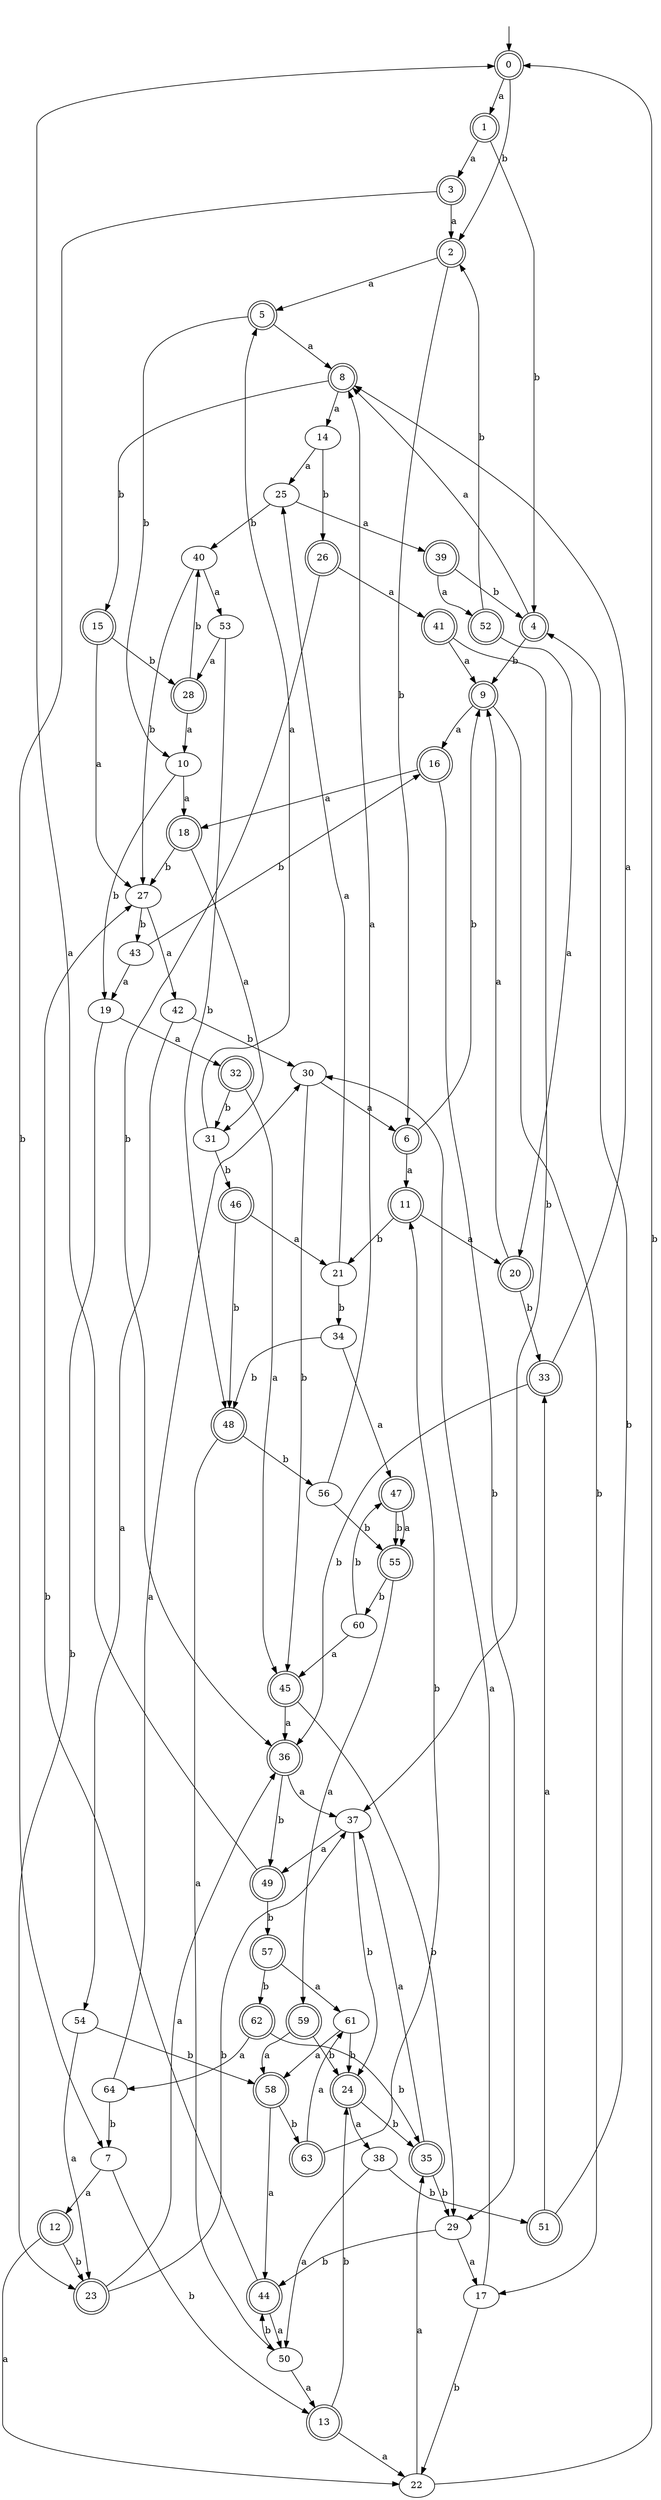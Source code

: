 digraph RandomDFA {
  __start0 [label="", shape=none];
  __start0 -> 0 [label=""];
  0 [shape=circle] [shape=doublecircle]
  0 -> 1 [label="a"]
  0 -> 2 [label="b"]
  1 [shape=doublecircle]
  1 -> 3 [label="a"]
  1 -> 4 [label="b"]
  2 [shape=doublecircle]
  2 -> 5 [label="a"]
  2 -> 6 [label="b"]
  3 [shape=doublecircle]
  3 -> 2 [label="a"]
  3 -> 7 [label="b"]
  4 [shape=doublecircle]
  4 -> 8 [label="a"]
  4 -> 9 [label="b"]
  5 [shape=doublecircle]
  5 -> 8 [label="a"]
  5 -> 10 [label="b"]
  6 [shape=doublecircle]
  6 -> 11 [label="a"]
  6 -> 9 [label="b"]
  7
  7 -> 12 [label="a"]
  7 -> 13 [label="b"]
  8 [shape=doublecircle]
  8 -> 14 [label="a"]
  8 -> 15 [label="b"]
  9 [shape=doublecircle]
  9 -> 16 [label="a"]
  9 -> 17 [label="b"]
  10
  10 -> 18 [label="a"]
  10 -> 19 [label="b"]
  11 [shape=doublecircle]
  11 -> 20 [label="a"]
  11 -> 21 [label="b"]
  12 [shape=doublecircle]
  12 -> 22 [label="a"]
  12 -> 23 [label="b"]
  13 [shape=doublecircle]
  13 -> 22 [label="a"]
  13 -> 24 [label="b"]
  14
  14 -> 25 [label="a"]
  14 -> 26 [label="b"]
  15 [shape=doublecircle]
  15 -> 27 [label="a"]
  15 -> 28 [label="b"]
  16 [shape=doublecircle]
  16 -> 18 [label="a"]
  16 -> 29 [label="b"]
  17
  17 -> 30 [label="a"]
  17 -> 22 [label="b"]
  18 [shape=doublecircle]
  18 -> 31 [label="a"]
  18 -> 27 [label="b"]
  19
  19 -> 32 [label="a"]
  19 -> 23 [label="b"]
  20 [shape=doublecircle]
  20 -> 9 [label="a"]
  20 -> 33 [label="b"]
  21
  21 -> 25 [label="a"]
  21 -> 34 [label="b"]
  22
  22 -> 35 [label="a"]
  22 -> 0 [label="b"]
  23 [shape=doublecircle]
  23 -> 36 [label="a"]
  23 -> 37 [label="b"]
  24 [shape=doublecircle]
  24 -> 38 [label="a"]
  24 -> 35 [label="b"]
  25
  25 -> 39 [label="a"]
  25 -> 40 [label="b"]
  26 [shape=doublecircle]
  26 -> 41 [label="a"]
  26 -> 36 [label="b"]
  27
  27 -> 42 [label="a"]
  27 -> 43 [label="b"]
  28 [shape=doublecircle]
  28 -> 10 [label="a"]
  28 -> 40 [label="b"]
  29
  29 -> 17 [label="a"]
  29 -> 44 [label="b"]
  30
  30 -> 6 [label="a"]
  30 -> 45 [label="b"]
  31
  31 -> 5 [label="a"]
  31 -> 46 [label="b"]
  32 [shape=doublecircle]
  32 -> 45 [label="a"]
  32 -> 31 [label="b"]
  33 [shape=doublecircle]
  33 -> 8 [label="a"]
  33 -> 36 [label="b"]
  34
  34 -> 47 [label="a"]
  34 -> 48 [label="b"]
  35 [shape=doublecircle]
  35 -> 37 [label="a"]
  35 -> 29 [label="b"]
  36 [shape=doublecircle]
  36 -> 37 [label="a"]
  36 -> 49 [label="b"]
  37
  37 -> 49 [label="a"]
  37 -> 24 [label="b"]
  38
  38 -> 50 [label="a"]
  38 -> 51 [label="b"]
  39 [shape=doublecircle]
  39 -> 52 [label="a"]
  39 -> 4 [label="b"]
  40
  40 -> 53 [label="a"]
  40 -> 27 [label="b"]
  41 [shape=doublecircle]
  41 -> 9 [label="a"]
  41 -> 37 [label="b"]
  42
  42 -> 54 [label="a"]
  42 -> 30 [label="b"]
  43
  43 -> 19 [label="a"]
  43 -> 16 [label="b"]
  44 [shape=doublecircle]
  44 -> 50 [label="a"]
  44 -> 27 [label="b"]
  45 [shape=doublecircle]
  45 -> 36 [label="a"]
  45 -> 29 [label="b"]
  46 [shape=doublecircle]
  46 -> 21 [label="a"]
  46 -> 48 [label="b"]
  47 [shape=doublecircle]
  47 -> 55 [label="a"]
  47 -> 55 [label="b"]
  48 [shape=doublecircle]
  48 -> 50 [label="a"]
  48 -> 56 [label="b"]
  49 [shape=doublecircle]
  49 -> 0 [label="a"]
  49 -> 57 [label="b"]
  50
  50 -> 13 [label="a"]
  50 -> 44 [label="b"]
  51 [shape=doublecircle]
  51 -> 33 [label="a"]
  51 -> 4 [label="b"]
  52 [shape=doublecircle]
  52 -> 20 [label="a"]
  52 -> 2 [label="b"]
  53
  53 -> 28 [label="a"]
  53 -> 48 [label="b"]
  54
  54 -> 23 [label="a"]
  54 -> 58 [label="b"]
  55 [shape=doublecircle]
  55 -> 59 [label="a"]
  55 -> 60 [label="b"]
  56
  56 -> 8 [label="a"]
  56 -> 55 [label="b"]
  57 [shape=doublecircle]
  57 -> 61 [label="a"]
  57 -> 62 [label="b"]
  58 [shape=doublecircle]
  58 -> 44 [label="a"]
  58 -> 63 [label="b"]
  59 [shape=doublecircle]
  59 -> 58 [label="a"]
  59 -> 24 [label="b"]
  60
  60 -> 45 [label="a"]
  60 -> 47 [label="b"]
  61
  61 -> 58 [label="a"]
  61 -> 24 [label="b"]
  62 [shape=doublecircle]
  62 -> 64 [label="a"]
  62 -> 35 [label="b"]
  63 [shape=doublecircle]
  63 -> 61 [label="a"]
  63 -> 11 [label="b"]
  64
  64 -> 30 [label="a"]
  64 -> 7 [label="b"]
}
